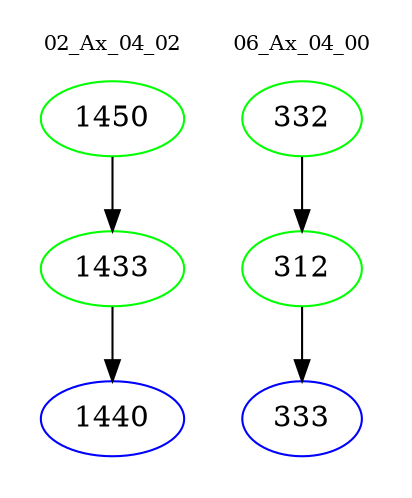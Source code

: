digraph{
subgraph cluster_0 {
color = white
label = "02_Ax_04_02";
fontsize=10;
T0_1450 [label="1450", color="green"]
T0_1450 -> T0_1433 [color="black"]
T0_1433 [label="1433", color="green"]
T0_1433 -> T0_1440 [color="black"]
T0_1440 [label="1440", color="blue"]
}
subgraph cluster_1 {
color = white
label = "06_Ax_04_00";
fontsize=10;
T1_332 [label="332", color="green"]
T1_332 -> T1_312 [color="black"]
T1_312 [label="312", color="green"]
T1_312 -> T1_333 [color="black"]
T1_333 [label="333", color="blue"]
}
}
